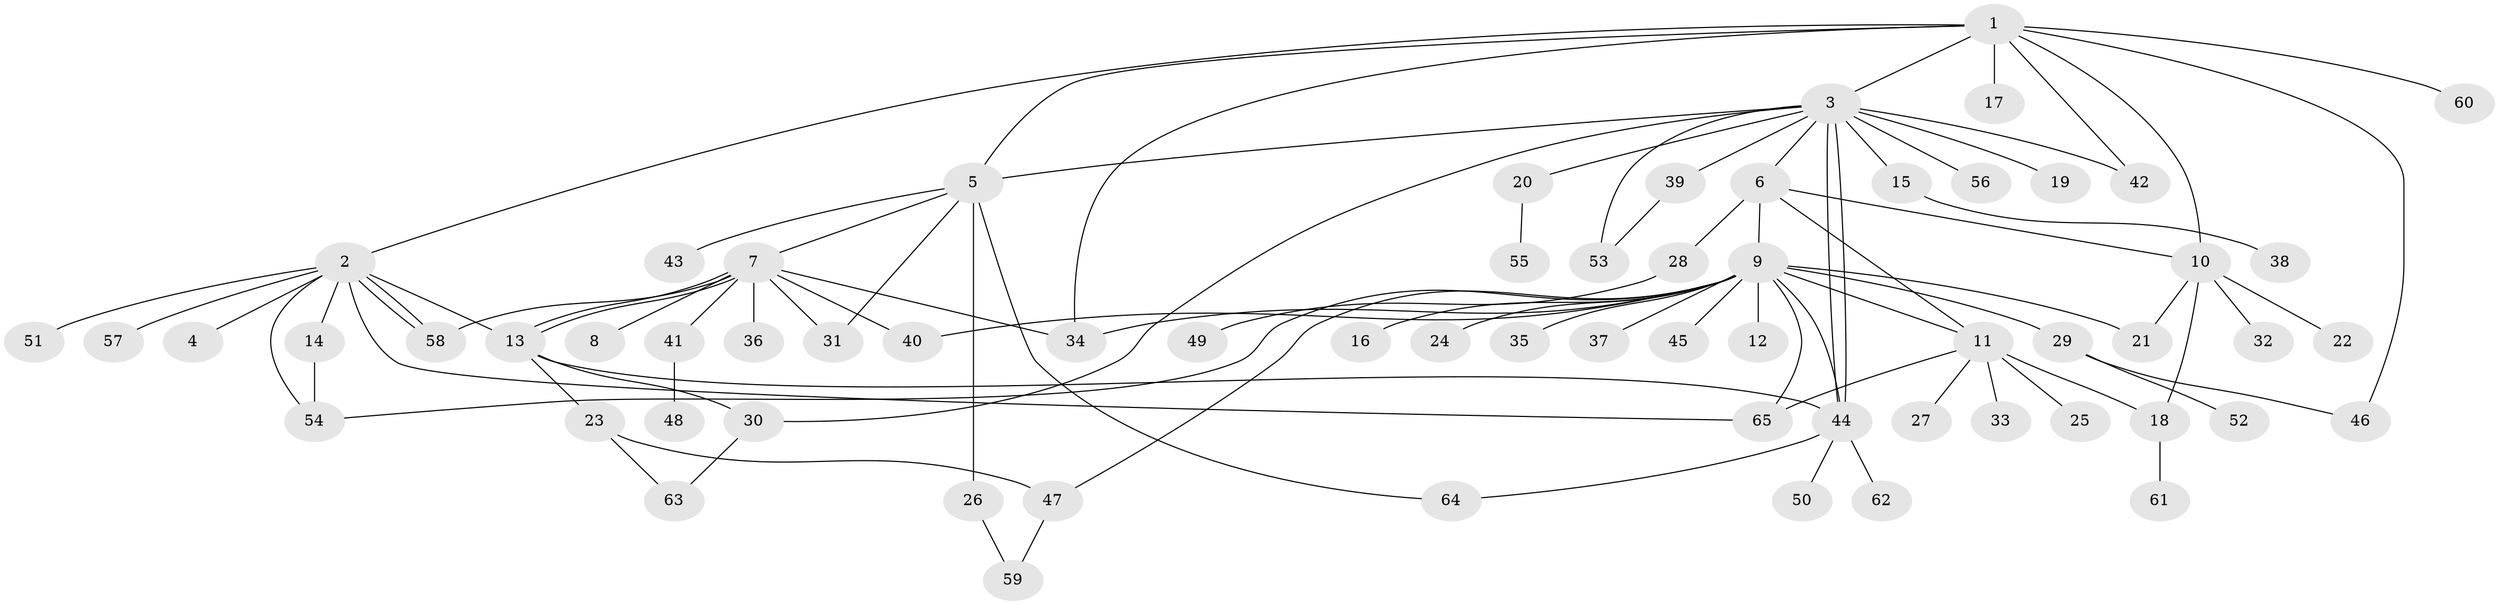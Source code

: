 // coarse degree distribution, {7: 0.05128205128205128, 6: 0.07692307692307693, 10: 0.05128205128205128, 1: 0.5384615384615384, 5: 0.02564102564102564, 15: 0.02564102564102564, 2: 0.1282051282051282, 3: 0.07692307692307693, 4: 0.02564102564102564}
// Generated by graph-tools (version 1.1) at 2025/18/03/04/25 18:18:02]
// undirected, 65 vertices, 92 edges
graph export_dot {
graph [start="1"]
  node [color=gray90,style=filled];
  1;
  2;
  3;
  4;
  5;
  6;
  7;
  8;
  9;
  10;
  11;
  12;
  13;
  14;
  15;
  16;
  17;
  18;
  19;
  20;
  21;
  22;
  23;
  24;
  25;
  26;
  27;
  28;
  29;
  30;
  31;
  32;
  33;
  34;
  35;
  36;
  37;
  38;
  39;
  40;
  41;
  42;
  43;
  44;
  45;
  46;
  47;
  48;
  49;
  50;
  51;
  52;
  53;
  54;
  55;
  56;
  57;
  58;
  59;
  60;
  61;
  62;
  63;
  64;
  65;
  1 -- 2;
  1 -- 3;
  1 -- 5;
  1 -- 10;
  1 -- 17;
  1 -- 34;
  1 -- 42;
  1 -- 46;
  1 -- 60;
  2 -- 4;
  2 -- 13;
  2 -- 14;
  2 -- 51;
  2 -- 54;
  2 -- 57;
  2 -- 58;
  2 -- 58;
  2 -- 65;
  3 -- 5;
  3 -- 6;
  3 -- 15;
  3 -- 19;
  3 -- 20;
  3 -- 30;
  3 -- 39;
  3 -- 42;
  3 -- 44;
  3 -- 44;
  3 -- 53;
  3 -- 56;
  5 -- 7;
  5 -- 26;
  5 -- 31;
  5 -- 43;
  5 -- 64;
  6 -- 9;
  6 -- 10;
  6 -- 11;
  6 -- 28;
  7 -- 8;
  7 -- 13;
  7 -- 13;
  7 -- 31;
  7 -- 34;
  7 -- 36;
  7 -- 40;
  7 -- 41;
  7 -- 58;
  9 -- 11;
  9 -- 12;
  9 -- 16;
  9 -- 21;
  9 -- 24;
  9 -- 29;
  9 -- 34;
  9 -- 35;
  9 -- 37;
  9 -- 40;
  9 -- 44;
  9 -- 45;
  9 -- 47;
  9 -- 54;
  9 -- 65;
  10 -- 18;
  10 -- 21;
  10 -- 22;
  10 -- 32;
  11 -- 18;
  11 -- 25;
  11 -- 27;
  11 -- 33;
  11 -- 65;
  13 -- 23;
  13 -- 30;
  13 -- 44;
  14 -- 54;
  15 -- 38;
  18 -- 61;
  20 -- 55;
  23 -- 47;
  23 -- 63;
  26 -- 59;
  28 -- 49;
  29 -- 46;
  29 -- 52;
  30 -- 63;
  39 -- 53;
  41 -- 48;
  44 -- 50;
  44 -- 62;
  44 -- 64;
  47 -- 59;
}
